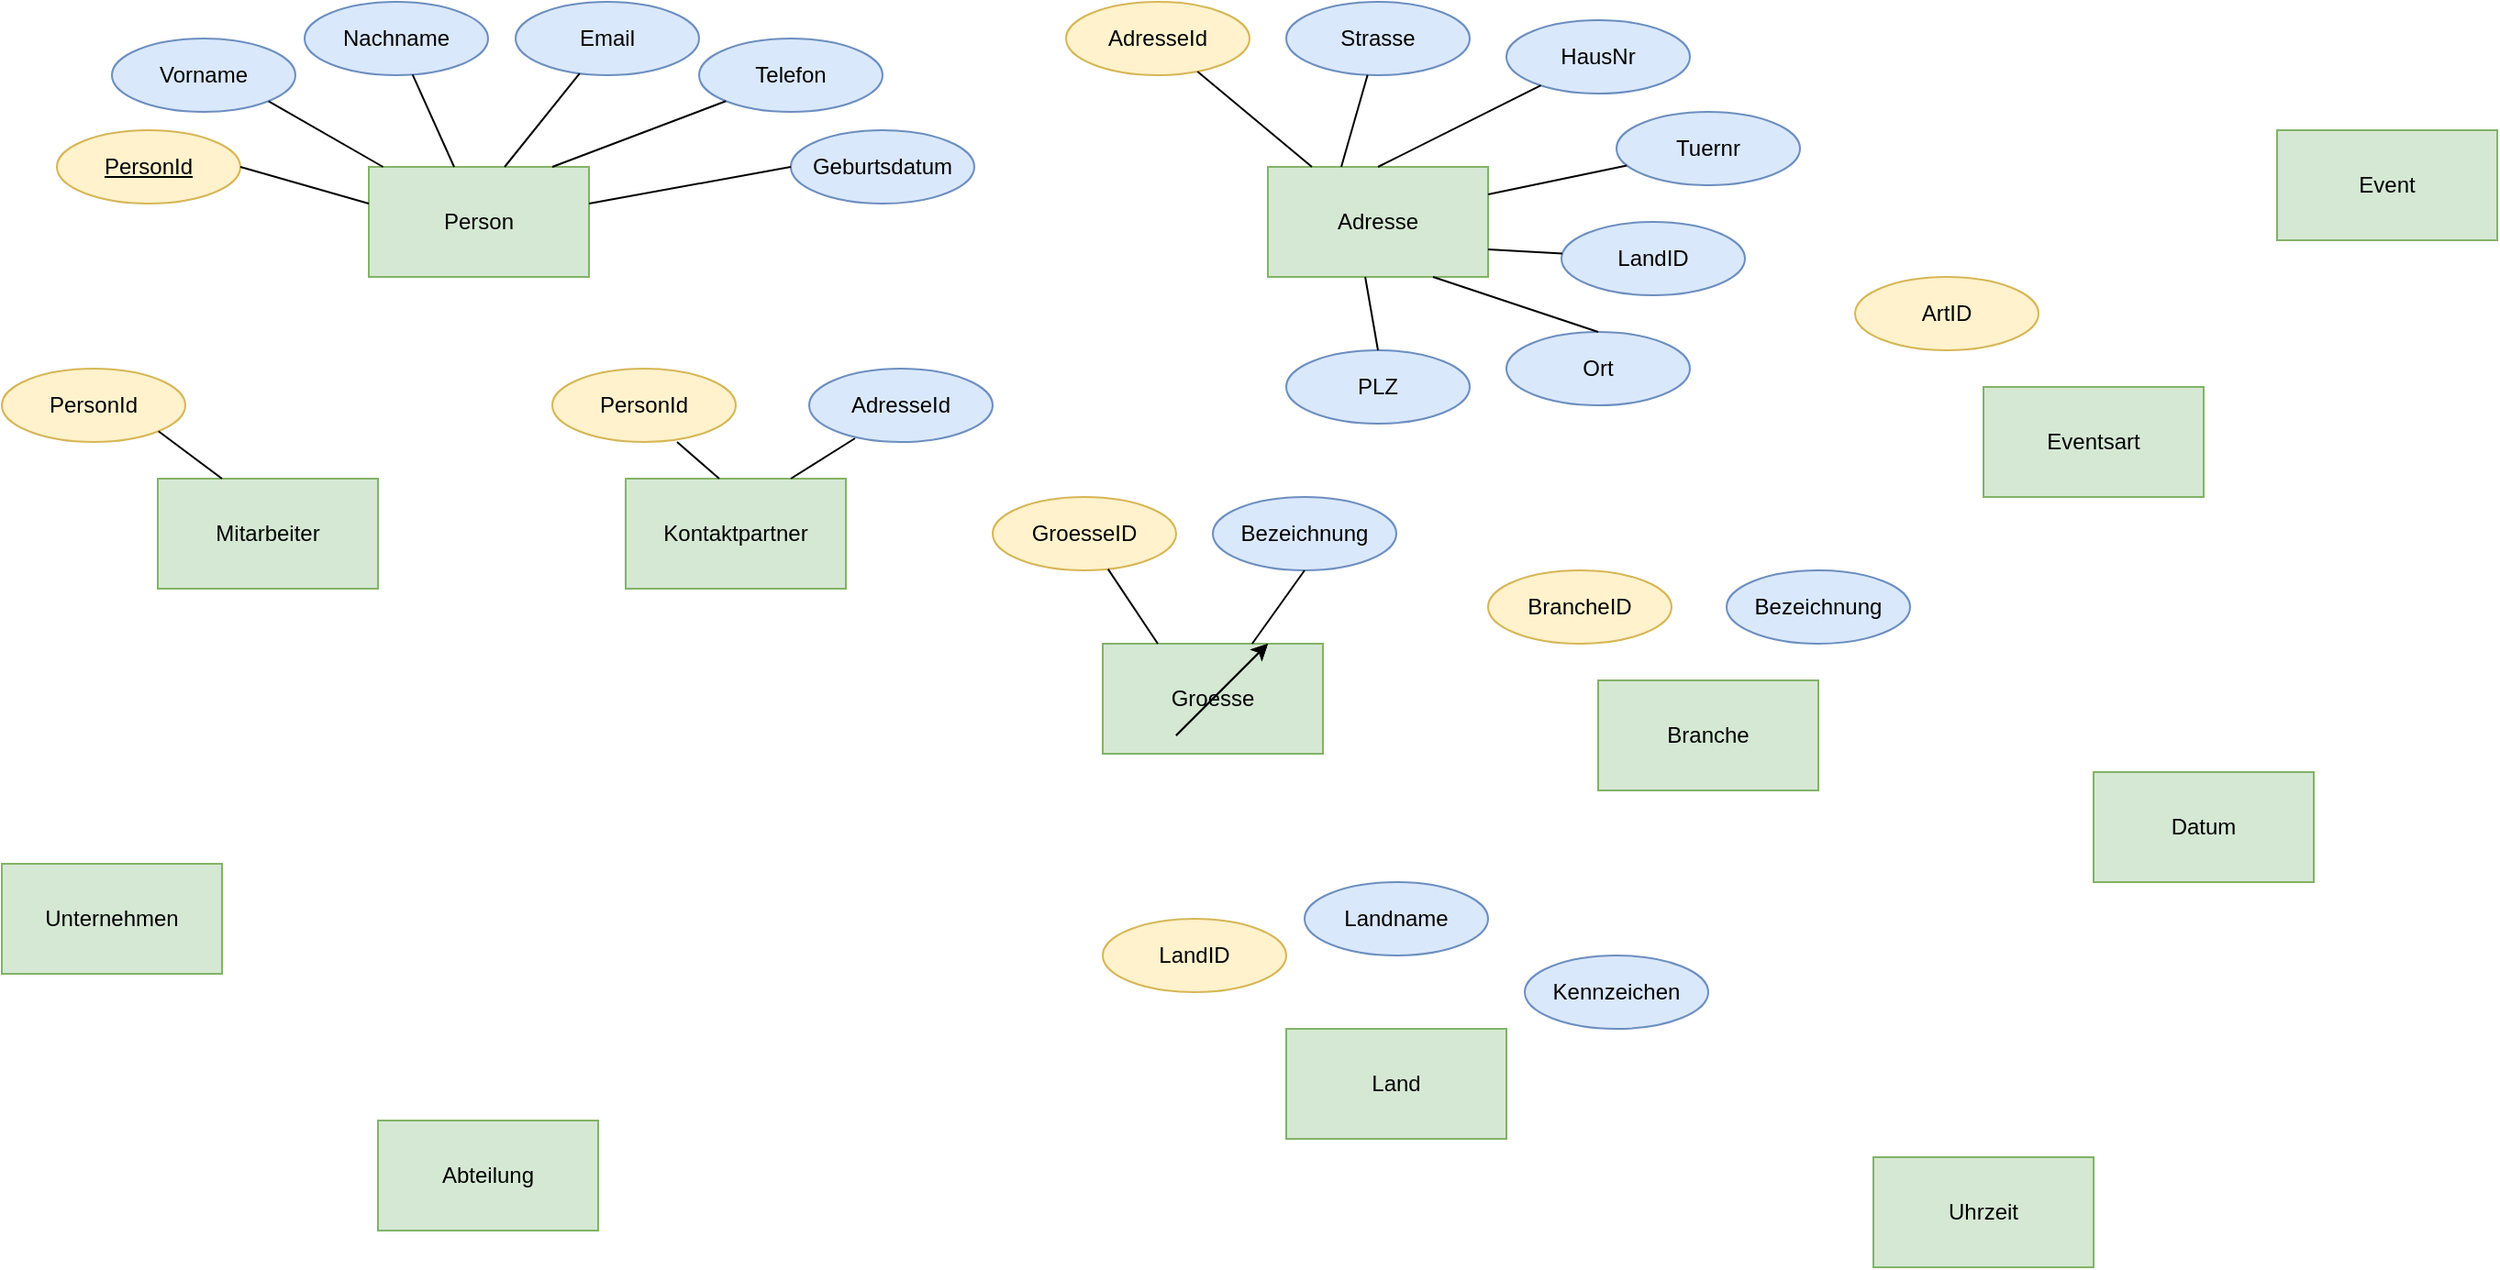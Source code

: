 <mxfile version="17.1.3" type="github">
  <diagram id="R2lEEEUBdFMjLlhIrx00" name="Page-1">
    <mxGraphModel dx="1422" dy="762" grid="1" gridSize="10" guides="1" tooltips="1" connect="1" arrows="1" fold="1" page="1" pageScale="1" pageWidth="850" pageHeight="1100" math="0" shadow="0" extFonts="Permanent Marker^https://fonts.googleapis.com/css?family=Permanent+Marker">
      <root>
        <mxCell id="0" />
        <mxCell id="1" parent="0" />
        <mxCell id="7nVZIDCWMMlRfdBkHSqP-1" value="Person" style="rounded=0;whiteSpace=wrap;html=1;fillColor=#d5e8d4;strokeColor=#82b366;" parent="1" vertex="1">
          <mxGeometry x="360" y="110" width="120" height="60" as="geometry" />
        </mxCell>
        <mxCell id="7nVZIDCWMMlRfdBkHSqP-2" value="Mitarbeiter" style="rounded=0;whiteSpace=wrap;html=1;fillColor=#d5e8d4;strokeColor=#82b366;" parent="1" vertex="1">
          <mxGeometry x="245" y="280" width="120" height="60" as="geometry" />
        </mxCell>
        <mxCell id="7nVZIDCWMMlRfdBkHSqP-3" value="Unternehmen" style="rounded=0;whiteSpace=wrap;html=1;fillColor=#d5e8d4;strokeColor=#82b366;" parent="1" vertex="1">
          <mxGeometry x="160" y="490" width="120" height="60" as="geometry" />
        </mxCell>
        <mxCell id="7nVZIDCWMMlRfdBkHSqP-4" value="Kontaktpartner" style="rounded=0;whiteSpace=wrap;html=1;fillColor=#d5e8d4;strokeColor=#82b366;" parent="1" vertex="1">
          <mxGeometry x="500" y="280" width="120" height="60" as="geometry" />
        </mxCell>
        <mxCell id="7nVZIDCWMMlRfdBkHSqP-5" value="Abteilung" style="whiteSpace=wrap;html=1;fillColor=#d5e8d4;strokeColor=#82b366;" parent="1" vertex="1">
          <mxGeometry x="365" y="630" width="120" height="60" as="geometry" />
        </mxCell>
        <mxCell id="7nVZIDCWMMlRfdBkHSqP-6" value="Adresse" style="whiteSpace=wrap;html=1;fillColor=#d5e8d4;strokeColor=#82b366;" parent="1" vertex="1">
          <mxGeometry x="850" y="110" width="120" height="60" as="geometry" />
        </mxCell>
        <mxCell id="7nVZIDCWMMlRfdBkHSqP-7" value="Land" style="whiteSpace=wrap;html=1;fillColor=#d5e8d4;strokeColor=#82b366;" parent="1" vertex="1">
          <mxGeometry x="860" y="580" width="120" height="60" as="geometry" />
        </mxCell>
        <mxCell id="7nVZIDCWMMlRfdBkHSqP-8" value="Branche" style="whiteSpace=wrap;html=1;fillColor=#d5e8d4;strokeColor=#82b366;" parent="1" vertex="1">
          <mxGeometry x="1030" y="390" width="120" height="60" as="geometry" />
        </mxCell>
        <mxCell id="7nVZIDCWMMlRfdBkHSqP-9" value="Groesse" style="whiteSpace=wrap;html=1;fillColor=#d5e8d4;strokeColor=#82b366;" parent="1" vertex="1">
          <mxGeometry x="760" y="370" width="120" height="60" as="geometry" />
        </mxCell>
        <mxCell id="7nVZIDCWMMlRfdBkHSqP-10" value="Event" style="whiteSpace=wrap;html=1;fillColor=#d5e8d4;strokeColor=#82b366;" parent="1" vertex="1">
          <mxGeometry x="1400" y="90" width="120" height="60" as="geometry" />
        </mxCell>
        <mxCell id="7nVZIDCWMMlRfdBkHSqP-11" value="Eventsart" style="whiteSpace=wrap;html=1;fillColor=#d5e8d4;strokeColor=#82b366;" parent="1" vertex="1">
          <mxGeometry x="1240" y="230" width="120" height="60" as="geometry" />
        </mxCell>
        <mxCell id="7nVZIDCWMMlRfdBkHSqP-12" value="Datum" style="whiteSpace=wrap;html=1;fillColor=#d5e8d4;strokeColor=#82b366;" parent="1" vertex="1">
          <mxGeometry x="1300" y="440" width="120" height="60" as="geometry" />
        </mxCell>
        <mxCell id="7nVZIDCWMMlRfdBkHSqP-13" value="Uhrzeit" style="whiteSpace=wrap;html=1;fillColor=#d5e8d4;strokeColor=#82b366;" parent="1" vertex="1">
          <mxGeometry x="1180" y="650" width="120" height="60" as="geometry" />
        </mxCell>
        <mxCell id="jdG1x0XjEvYxExtjP3In-1" value="&lt;u&gt;PersonId&lt;/u&gt;" style="ellipse;whiteSpace=wrap;html=1;fillColor=#fff2cc;strokeColor=#d6b656;" vertex="1" parent="1">
          <mxGeometry x="190" y="90" width="100" height="40" as="geometry" />
        </mxCell>
        <mxCell id="jdG1x0XjEvYxExtjP3In-2" value="Vorname" style="ellipse;whiteSpace=wrap;html=1;fillColor=#dae8fc;strokeColor=#6c8ebf;" vertex="1" parent="1">
          <mxGeometry x="220" y="40" width="100" height="40" as="geometry" />
        </mxCell>
        <mxCell id="jdG1x0XjEvYxExtjP3In-3" value="Nachname" style="ellipse;whiteSpace=wrap;html=1;fillColor=#dae8fc;strokeColor=#6c8ebf;" vertex="1" parent="1">
          <mxGeometry x="325" y="20" width="100" height="40" as="geometry" />
        </mxCell>
        <mxCell id="jdG1x0XjEvYxExtjP3In-5" value="PersonId" style="ellipse;whiteSpace=wrap;html=1;fillColor=#fff2cc;strokeColor=#d6b656;" vertex="1" parent="1">
          <mxGeometry x="160" y="220" width="100" height="40" as="geometry" />
        </mxCell>
        <mxCell id="jdG1x0XjEvYxExtjP3In-6" value="PersonId" style="ellipse;whiteSpace=wrap;html=1;fillColor=#fff2cc;strokeColor=#d6b656;" vertex="1" parent="1">
          <mxGeometry x="460" y="220" width="100" height="40" as="geometry" />
        </mxCell>
        <mxCell id="jdG1x0XjEvYxExtjP3In-7" value="Email" style="ellipse;whiteSpace=wrap;html=1;fillColor=#dae8fc;strokeColor=#6c8ebf;" vertex="1" parent="1">
          <mxGeometry x="440" y="20" width="100" height="40" as="geometry" />
        </mxCell>
        <mxCell id="jdG1x0XjEvYxExtjP3In-8" value="Telefon" style="ellipse;whiteSpace=wrap;html=1;fillColor=#dae8fc;strokeColor=#6c8ebf;" vertex="1" parent="1">
          <mxGeometry x="540" y="40" width="100" height="40" as="geometry" />
        </mxCell>
        <mxCell id="jdG1x0XjEvYxExtjP3In-9" value="Geburtsdatum" style="ellipse;whiteSpace=wrap;html=1;fillColor=#dae8fc;strokeColor=#6c8ebf;" vertex="1" parent="1">
          <mxGeometry x="590" y="90" width="100" height="40" as="geometry" />
        </mxCell>
        <mxCell id="jdG1x0XjEvYxExtjP3In-10" value="AdresseId" style="ellipse;whiteSpace=wrap;html=1;fillColor=#dae8fc;strokeColor=#6c8ebf;" vertex="1" parent="1">
          <mxGeometry x="600" y="220" width="100" height="40" as="geometry" />
        </mxCell>
        <mxCell id="jdG1x0XjEvYxExtjP3In-12" value="" style="endArrow=none;html=1;rounded=0;exitX=1;exitY=0.5;exitDx=0;exitDy=0;" edge="1" parent="1" source="jdG1x0XjEvYxExtjP3In-1">
          <mxGeometry width="50" height="50" relative="1" as="geometry">
            <mxPoint x="800" y="420" as="sourcePoint" />
            <mxPoint x="360" y="130" as="targetPoint" />
          </mxGeometry>
        </mxCell>
        <mxCell id="jdG1x0XjEvYxExtjP3In-13" value="" style="endArrow=none;html=1;rounded=0;exitX=1;exitY=1;exitDx=0;exitDy=0;" edge="1" parent="1" source="jdG1x0XjEvYxExtjP3In-2" target="7nVZIDCWMMlRfdBkHSqP-1">
          <mxGeometry width="50" height="50" relative="1" as="geometry">
            <mxPoint x="300" y="120" as="sourcePoint" />
            <mxPoint x="370" y="140" as="targetPoint" />
          </mxGeometry>
        </mxCell>
        <mxCell id="jdG1x0XjEvYxExtjP3In-14" value="" style="endArrow=none;html=1;rounded=0;" edge="1" parent="1" source="jdG1x0XjEvYxExtjP3In-3" target="7nVZIDCWMMlRfdBkHSqP-1">
          <mxGeometry width="50" height="50" relative="1" as="geometry">
            <mxPoint x="310" y="130" as="sourcePoint" />
            <mxPoint x="380" y="150" as="targetPoint" />
          </mxGeometry>
        </mxCell>
        <mxCell id="jdG1x0XjEvYxExtjP3In-15" value="" style="endArrow=none;html=1;rounded=0;entryX=0.617;entryY=0;entryDx=0;entryDy=0;entryPerimeter=0;" edge="1" parent="1" source="jdG1x0XjEvYxExtjP3In-7" target="7nVZIDCWMMlRfdBkHSqP-1">
          <mxGeometry width="50" height="50" relative="1" as="geometry">
            <mxPoint x="320" y="140" as="sourcePoint" />
            <mxPoint x="430" y="120" as="targetPoint" />
          </mxGeometry>
        </mxCell>
        <mxCell id="jdG1x0XjEvYxExtjP3In-16" value="" style="endArrow=none;html=1;rounded=0;entryX=0;entryY=1;entryDx=0;entryDy=0;" edge="1" parent="1" target="jdG1x0XjEvYxExtjP3In-8">
          <mxGeometry width="50" height="50" relative="1" as="geometry">
            <mxPoint x="460" y="110" as="sourcePoint" />
            <mxPoint x="400" y="170" as="targetPoint" />
          </mxGeometry>
        </mxCell>
        <mxCell id="jdG1x0XjEvYxExtjP3In-17" value="" style="endArrow=none;html=1;rounded=0;entryX=0;entryY=0.5;entryDx=0;entryDy=0;" edge="1" parent="1" target="jdG1x0XjEvYxExtjP3In-9">
          <mxGeometry width="50" height="50" relative="1" as="geometry">
            <mxPoint x="480" y="130" as="sourcePoint" />
            <mxPoint x="410" y="180" as="targetPoint" />
          </mxGeometry>
        </mxCell>
        <mxCell id="jdG1x0XjEvYxExtjP3In-18" value="AdresseId" style="ellipse;whiteSpace=wrap;html=1;fillColor=#fff2cc;strokeColor=#d6b656;" vertex="1" parent="1">
          <mxGeometry x="740" y="20" width="100" height="40" as="geometry" />
        </mxCell>
        <mxCell id="jdG1x0XjEvYxExtjP3In-19" value="Strasse" style="ellipse;whiteSpace=wrap;html=1;fillColor=#dae8fc;strokeColor=#6c8ebf;" vertex="1" parent="1">
          <mxGeometry x="860" y="20" width="100" height="40" as="geometry" />
        </mxCell>
        <mxCell id="jdG1x0XjEvYxExtjP3In-20" value="HausNr" style="ellipse;whiteSpace=wrap;html=1;fillColor=#dae8fc;strokeColor=#6c8ebf;" vertex="1" parent="1">
          <mxGeometry x="980" y="30" width="100" height="40" as="geometry" />
        </mxCell>
        <mxCell id="jdG1x0XjEvYxExtjP3In-21" value="Tuernr" style="ellipse;whiteSpace=wrap;html=1;fillColor=#dae8fc;strokeColor=#6c8ebf;" vertex="1" parent="1">
          <mxGeometry x="1040" y="80" width="100" height="40" as="geometry" />
        </mxCell>
        <mxCell id="jdG1x0XjEvYxExtjP3In-22" value="PLZ" style="ellipse;whiteSpace=wrap;html=1;fillColor=#dae8fc;strokeColor=#6c8ebf;" vertex="1" parent="1">
          <mxGeometry x="860" y="210" width="100" height="40" as="geometry" />
        </mxCell>
        <mxCell id="jdG1x0XjEvYxExtjP3In-23" value="Ort" style="ellipse;whiteSpace=wrap;html=1;fillColor=#dae8fc;strokeColor=#6c8ebf;" vertex="1" parent="1">
          <mxGeometry x="980" y="200" width="100" height="40" as="geometry" />
        </mxCell>
        <mxCell id="jdG1x0XjEvYxExtjP3In-24" value="LandID" style="ellipse;whiteSpace=wrap;html=1;fillColor=#dae8fc;strokeColor=#6c8ebf;" vertex="1" parent="1">
          <mxGeometry x="1010" y="140" width="100" height="40" as="geometry" />
        </mxCell>
        <mxCell id="jdG1x0XjEvYxExtjP3In-26" value="GroesseID" style="ellipse;whiteSpace=wrap;html=1;fillColor=#fff2cc;strokeColor=#d6b656;" vertex="1" parent="1">
          <mxGeometry x="700" y="290" width="100" height="40" as="geometry" />
        </mxCell>
        <mxCell id="jdG1x0XjEvYxExtjP3In-27" value="Bezeichnung" style="ellipse;whiteSpace=wrap;html=1;fillColor=#dae8fc;strokeColor=#6c8ebf;" vertex="1" parent="1">
          <mxGeometry x="820" y="290" width="100" height="40" as="geometry" />
        </mxCell>
        <mxCell id="jdG1x0XjEvYxExtjP3In-28" value="" style="endArrow=none;html=1;rounded=0;" edge="1" parent="1" source="7nVZIDCWMMlRfdBkHSqP-6" target="jdG1x0XjEvYxExtjP3In-18">
          <mxGeometry width="50" height="50" relative="1" as="geometry">
            <mxPoint x="490" y="140" as="sourcePoint" />
            <mxPoint x="600" y="120" as="targetPoint" />
          </mxGeometry>
        </mxCell>
        <mxCell id="jdG1x0XjEvYxExtjP3In-29" value="" style="endArrow=none;html=1;rounded=0;" edge="1" parent="1" target="jdG1x0XjEvYxExtjP3In-19">
          <mxGeometry width="50" height="50" relative="1" as="geometry">
            <mxPoint x="890" y="110" as="sourcePoint" />
            <mxPoint x="821.637" y="68.03" as="targetPoint" />
          </mxGeometry>
        </mxCell>
        <mxCell id="jdG1x0XjEvYxExtjP3In-30" value="" style="endArrow=none;html=1;rounded=0;exitX=0.5;exitY=0;exitDx=0;exitDy=0;" edge="1" parent="1" source="7nVZIDCWMMlRfdBkHSqP-6" target="jdG1x0XjEvYxExtjP3In-20">
          <mxGeometry width="50" height="50" relative="1" as="geometry">
            <mxPoint x="894" y="130" as="sourcePoint" />
            <mxPoint x="831.637" y="78.03" as="targetPoint" />
          </mxGeometry>
        </mxCell>
        <mxCell id="jdG1x0XjEvYxExtjP3In-31" value="" style="endArrow=none;html=1;rounded=0;exitX=1;exitY=0.25;exitDx=0;exitDy=0;" edge="1" parent="1" source="7nVZIDCWMMlRfdBkHSqP-6" target="jdG1x0XjEvYxExtjP3In-21">
          <mxGeometry width="50" height="50" relative="1" as="geometry">
            <mxPoint x="904" y="140" as="sourcePoint" />
            <mxPoint x="841.637" y="88.03" as="targetPoint" />
          </mxGeometry>
        </mxCell>
        <mxCell id="jdG1x0XjEvYxExtjP3In-32" value="" style="endArrow=none;html=1;rounded=0;entryX=1;entryY=0.75;entryDx=0;entryDy=0;" edge="1" parent="1" source="jdG1x0XjEvYxExtjP3In-24" target="7nVZIDCWMMlRfdBkHSqP-6">
          <mxGeometry width="50" height="50" relative="1" as="geometry">
            <mxPoint x="914" y="150" as="sourcePoint" />
            <mxPoint x="851.637" y="98.03" as="targetPoint" />
          </mxGeometry>
        </mxCell>
        <mxCell id="jdG1x0XjEvYxExtjP3In-33" value="" style="endArrow=none;html=1;rounded=0;exitX=0.5;exitY=0;exitDx=0;exitDy=0;entryX=0.442;entryY=1;entryDx=0;entryDy=0;entryPerimeter=0;" edge="1" parent="1" source="jdG1x0XjEvYxExtjP3In-22" target="7nVZIDCWMMlRfdBkHSqP-6">
          <mxGeometry width="50" height="50" relative="1" as="geometry">
            <mxPoint x="924" y="160" as="sourcePoint" />
            <mxPoint x="861.637" y="108.03" as="targetPoint" />
          </mxGeometry>
        </mxCell>
        <mxCell id="jdG1x0XjEvYxExtjP3In-34" value="" style="endArrow=none;html=1;rounded=0;exitX=0.5;exitY=0;exitDx=0;exitDy=0;entryX=0.75;entryY=1;entryDx=0;entryDy=0;" edge="1" parent="1" source="jdG1x0XjEvYxExtjP3In-23" target="7nVZIDCWMMlRfdBkHSqP-6">
          <mxGeometry width="50" height="50" relative="1" as="geometry">
            <mxPoint x="934" y="170" as="sourcePoint" />
            <mxPoint x="871.637" y="118.03" as="targetPoint" />
          </mxGeometry>
        </mxCell>
        <mxCell id="jdG1x0XjEvYxExtjP3In-35" value="" style="endArrow=none;html=1;rounded=0;exitX=0.25;exitY=0;exitDx=0;exitDy=0;" edge="1" parent="1" source="7nVZIDCWMMlRfdBkHSqP-9" target="jdG1x0XjEvYxExtjP3In-26">
          <mxGeometry width="50" height="50" relative="1" as="geometry">
            <mxPoint x="944" y="180" as="sourcePoint" />
            <mxPoint x="881.637" y="128.03" as="targetPoint" />
          </mxGeometry>
        </mxCell>
        <mxCell id="jdG1x0XjEvYxExtjP3In-36" value="" style="endArrow=none;html=1;rounded=0;entryX=0.5;entryY=1;entryDx=0;entryDy=0;" edge="1" parent="1" source="7nVZIDCWMMlRfdBkHSqP-9" target="jdG1x0XjEvYxExtjP3In-27">
          <mxGeometry width="50" height="50" relative="1" as="geometry">
            <mxPoint x="954" y="190" as="sourcePoint" />
            <mxPoint x="891.637" y="138.03" as="targetPoint" />
          </mxGeometry>
        </mxCell>
        <mxCell id="jdG1x0XjEvYxExtjP3In-37" value="" style="endArrow=none;html=1;rounded=0;entryX=1;entryY=1;entryDx=0;entryDy=0;" edge="1" parent="1" target="jdG1x0XjEvYxExtjP3In-5">
          <mxGeometry width="50" height="50" relative="1" as="geometry">
            <mxPoint x="280" y="280" as="sourcePoint" />
            <mxPoint x="240" y="250" as="targetPoint" />
          </mxGeometry>
        </mxCell>
        <mxCell id="jdG1x0XjEvYxExtjP3In-38" value="" style="endArrow=none;html=1;rounded=0;exitX=0.425;exitY=0;exitDx=0;exitDy=0;exitPerimeter=0;entryX=0.68;entryY=1;entryDx=0;entryDy=0;entryPerimeter=0;" edge="1" parent="1" source="7nVZIDCWMMlRfdBkHSqP-4" target="jdG1x0XjEvYxExtjP3In-6">
          <mxGeometry width="50" height="50" relative="1" as="geometry">
            <mxPoint x="560" y="285.98" as="sourcePoint" />
            <mxPoint x="497.637" y="234.01" as="targetPoint" />
            <Array as="points" />
          </mxGeometry>
        </mxCell>
        <mxCell id="jdG1x0XjEvYxExtjP3In-39" value="" style="endArrow=none;html=1;rounded=0;exitX=0.75;exitY=0;exitDx=0;exitDy=0;entryX=0.25;entryY=0.95;entryDx=0;entryDy=0;entryPerimeter=0;" edge="1" parent="1" source="7nVZIDCWMMlRfdBkHSqP-4" target="jdG1x0XjEvYxExtjP3In-10">
          <mxGeometry width="50" height="50" relative="1" as="geometry">
            <mxPoint x="671.18" y="290" as="sourcePoint" />
            <mxPoint x="608.817" y="238.03" as="targetPoint" />
          </mxGeometry>
        </mxCell>
        <mxCell id="jdG1x0XjEvYxExtjP3In-40" value="LandID" style="ellipse;whiteSpace=wrap;html=1;fillColor=#fff2cc;strokeColor=#d6b656;" vertex="1" parent="1">
          <mxGeometry x="760" y="520" width="100" height="40" as="geometry" />
        </mxCell>
        <mxCell id="jdG1x0XjEvYxExtjP3In-41" value="Landname" style="ellipse;whiteSpace=wrap;html=1;fillColor=#dae8fc;strokeColor=#6c8ebf;" vertex="1" parent="1">
          <mxGeometry x="870" y="500" width="100" height="40" as="geometry" />
        </mxCell>
        <mxCell id="jdG1x0XjEvYxExtjP3In-42" value="Kennzeichen" style="ellipse;whiteSpace=wrap;html=1;fillColor=#dae8fc;strokeColor=#6c8ebf;" vertex="1" parent="1">
          <mxGeometry x="990" y="540" width="100" height="40" as="geometry" />
        </mxCell>
        <mxCell id="jdG1x0XjEvYxExtjP3In-43" value="BrancheID" style="ellipse;whiteSpace=wrap;html=1;fillColor=#fff2cc;strokeColor=#d6b656;" vertex="1" parent="1">
          <mxGeometry x="970" y="330" width="100" height="40" as="geometry" />
        </mxCell>
        <mxCell id="jdG1x0XjEvYxExtjP3In-44" value="Bezeichnung" style="ellipse;whiteSpace=wrap;html=1;fillColor=#dae8fc;strokeColor=#6c8ebf;" vertex="1" parent="1">
          <mxGeometry x="1100" y="330" width="100" height="40" as="geometry" />
        </mxCell>
        <mxCell id="jdG1x0XjEvYxExtjP3In-45" value="ArtID" style="ellipse;whiteSpace=wrap;html=1;fillColor=#fff2cc;strokeColor=#d6b656;" vertex="1" parent="1">
          <mxGeometry x="1170" y="170" width="100" height="40" as="geometry" />
        </mxCell>
        <mxCell id="jdG1x0XjEvYxExtjP3In-48" value="" style="endArrow=classic;html=1;rounded=0;" edge="1" parent="1">
          <mxGeometry width="50" height="50" relative="1" as="geometry">
            <mxPoint x="800" y="420" as="sourcePoint" />
            <mxPoint x="850" y="370" as="targetPoint" />
          </mxGeometry>
        </mxCell>
        <mxCell id="jdG1x0XjEvYxExtjP3In-49" value="" style="endArrow=classic;html=1;rounded=0;" edge="1" parent="1">
          <mxGeometry width="50" height="50" relative="1" as="geometry">
            <mxPoint x="800" y="420" as="sourcePoint" />
            <mxPoint x="850" y="370" as="targetPoint" />
          </mxGeometry>
        </mxCell>
      </root>
    </mxGraphModel>
  </diagram>
</mxfile>

